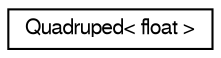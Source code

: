 digraph "Graphical Class Hierarchy"
{
  edge [fontname="FreeSans",fontsize="10",labelfontname="FreeSans",labelfontsize="10"];
  node [fontname="FreeSans",fontsize="10",shape=record];
  rankdir="LR";
  Node1 [label="Quadruped\< float \>",height=0.2,width=0.4,color="black", fillcolor="white", style="filled",URL="$dc/d66/class_quadruped.html"];
}
